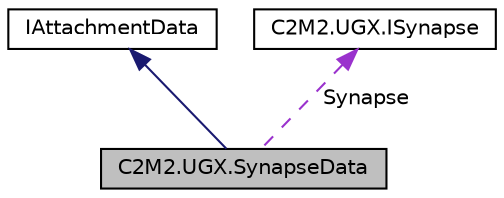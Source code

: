 digraph "C2M2.UGX.SynapseData"
{
 // LATEX_PDF_SIZE
  edge [fontname="Helvetica",fontsize="10",labelfontname="Helvetica",labelfontsize="10"];
  node [fontname="Helvetica",fontsize="10",shape=record];
  Node1 [label="C2M2.UGX.SynapseData",height=0.2,width=0.4,color="black", fillcolor="grey75", style="filled", fontcolor="black",tooltip="Data for synapse attachment"];
  Node2 -> Node1 [dir="back",color="midnightblue",fontsize="10",style="solid",fontname="Helvetica"];
  Node2 [label="IAttachmentData",height=0.2,width=0.4,color="black", fillcolor="white", style="filled",URL="$d1/d77/interface_c2_m2_1_1_u_g_x_1_1_i_attachment_data.html",tooltip="Marker interface for attachment data"];
  Node3 -> Node1 [dir="back",color="darkorchid3",fontsize="10",style="dashed",label=" Synapse" ,fontname="Helvetica"];
  Node3 [label="C2M2.UGX.ISynapse",height=0.2,width=0.4,color="black", fillcolor="white", style="filled",URL="$d0/d69/interface_c2_m2_1_1_u_g_x_1_1_i_synapse.html",tooltip="A synapse respresentation"];
}
